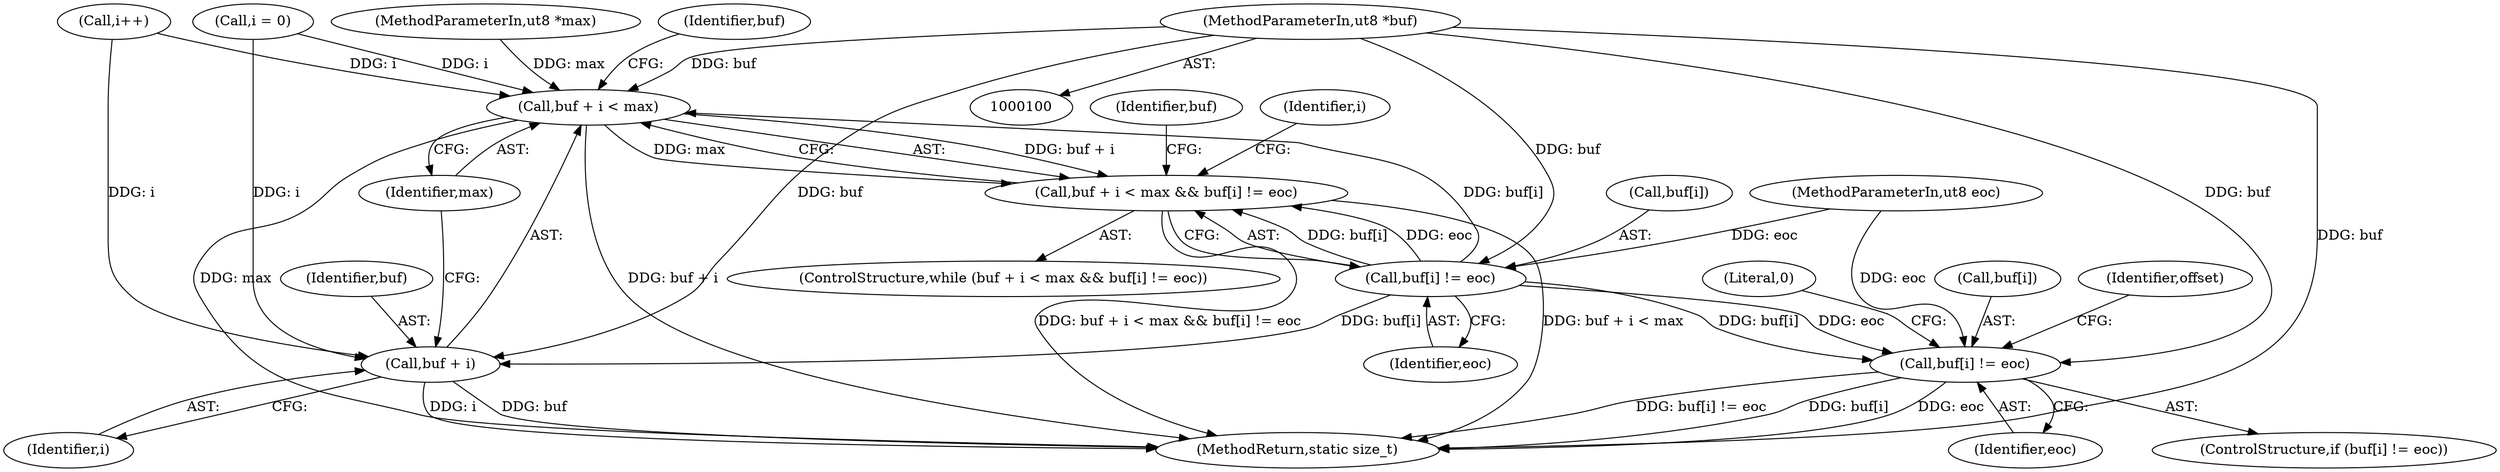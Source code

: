 digraph "0_radare2_d2632f6483a3ceb5d8e0a5fb11142c51c43978b4@pointer" {
"1000101" [label="(MethodParameterIn,ut8 *buf)"];
"1000113" [label="(Call,buf + i < max)"];
"1000112" [label="(Call,buf + i < max && buf[i] != eoc)"];
"1000114" [label="(Call,buf + i)"];
"1000118" [label="(Call,buf[i] != eoc)"];
"1000127" [label="(Call,buf[i] != eoc)"];
"1000119" [label="(Call,buf[i])"];
"1000129" [label="(Identifier,buf)"];
"1000103" [label="(MethodParameterIn,ut8 eoc)"];
"1000128" [label="(Call,buf[i])"];
"1000116" [label="(Identifier,i)"];
"1000111" [label="(ControlStructure,while (buf + i < max && buf[i] != eoc))"];
"1000115" [label="(Identifier,buf)"];
"1000127" [label="(Call,buf[i] != eoc)"];
"1000122" [label="(Identifier,eoc)"];
"1000108" [label="(Call,i = 0)"];
"1000148" [label="(MethodReturn,static size_t)"];
"1000136" [label="(Identifier,offset)"];
"1000125" [label="(Identifier,i)"];
"1000134" [label="(Literal,0)"];
"1000131" [label="(Identifier,eoc)"];
"1000102" [label="(MethodParameterIn,ut8 *max)"];
"1000113" [label="(Call,buf + i < max)"];
"1000112" [label="(Call,buf + i < max && buf[i] != eoc)"];
"1000114" [label="(Call,buf + i)"];
"1000126" [label="(ControlStructure,if (buf[i] != eoc))"];
"1000101" [label="(MethodParameterIn,ut8 *buf)"];
"1000120" [label="(Identifier,buf)"];
"1000118" [label="(Call,buf[i] != eoc)"];
"1000124" [label="(Call,i++)"];
"1000117" [label="(Identifier,max)"];
"1000101" -> "1000100"  [label="AST: "];
"1000101" -> "1000148"  [label="DDG: buf"];
"1000101" -> "1000113"  [label="DDG: buf"];
"1000101" -> "1000114"  [label="DDG: buf"];
"1000101" -> "1000118"  [label="DDG: buf"];
"1000101" -> "1000127"  [label="DDG: buf"];
"1000113" -> "1000112"  [label="AST: "];
"1000113" -> "1000117"  [label="CFG: "];
"1000114" -> "1000113"  [label="AST: "];
"1000117" -> "1000113"  [label="AST: "];
"1000120" -> "1000113"  [label="CFG: "];
"1000112" -> "1000113"  [label="CFG: "];
"1000113" -> "1000148"  [label="DDG: max"];
"1000113" -> "1000148"  [label="DDG: buf + i"];
"1000113" -> "1000112"  [label="DDG: buf + i"];
"1000113" -> "1000112"  [label="DDG: max"];
"1000118" -> "1000113"  [label="DDG: buf[i]"];
"1000124" -> "1000113"  [label="DDG: i"];
"1000108" -> "1000113"  [label="DDG: i"];
"1000102" -> "1000113"  [label="DDG: max"];
"1000112" -> "1000111"  [label="AST: "];
"1000112" -> "1000118"  [label="CFG: "];
"1000118" -> "1000112"  [label="AST: "];
"1000125" -> "1000112"  [label="CFG: "];
"1000129" -> "1000112"  [label="CFG: "];
"1000112" -> "1000148"  [label="DDG: buf + i < max && buf[i] != eoc"];
"1000112" -> "1000148"  [label="DDG: buf + i < max"];
"1000118" -> "1000112"  [label="DDG: buf[i]"];
"1000118" -> "1000112"  [label="DDG: eoc"];
"1000114" -> "1000116"  [label="CFG: "];
"1000115" -> "1000114"  [label="AST: "];
"1000116" -> "1000114"  [label="AST: "];
"1000117" -> "1000114"  [label="CFG: "];
"1000114" -> "1000148"  [label="DDG: buf"];
"1000114" -> "1000148"  [label="DDG: i"];
"1000118" -> "1000114"  [label="DDG: buf[i]"];
"1000124" -> "1000114"  [label="DDG: i"];
"1000108" -> "1000114"  [label="DDG: i"];
"1000118" -> "1000122"  [label="CFG: "];
"1000119" -> "1000118"  [label="AST: "];
"1000122" -> "1000118"  [label="AST: "];
"1000103" -> "1000118"  [label="DDG: eoc"];
"1000118" -> "1000127"  [label="DDG: buf[i]"];
"1000118" -> "1000127"  [label="DDG: eoc"];
"1000127" -> "1000126"  [label="AST: "];
"1000127" -> "1000131"  [label="CFG: "];
"1000128" -> "1000127"  [label="AST: "];
"1000131" -> "1000127"  [label="AST: "];
"1000134" -> "1000127"  [label="CFG: "];
"1000136" -> "1000127"  [label="CFG: "];
"1000127" -> "1000148"  [label="DDG: buf[i] != eoc"];
"1000127" -> "1000148"  [label="DDG: buf[i]"];
"1000127" -> "1000148"  [label="DDG: eoc"];
"1000103" -> "1000127"  [label="DDG: eoc"];
}
